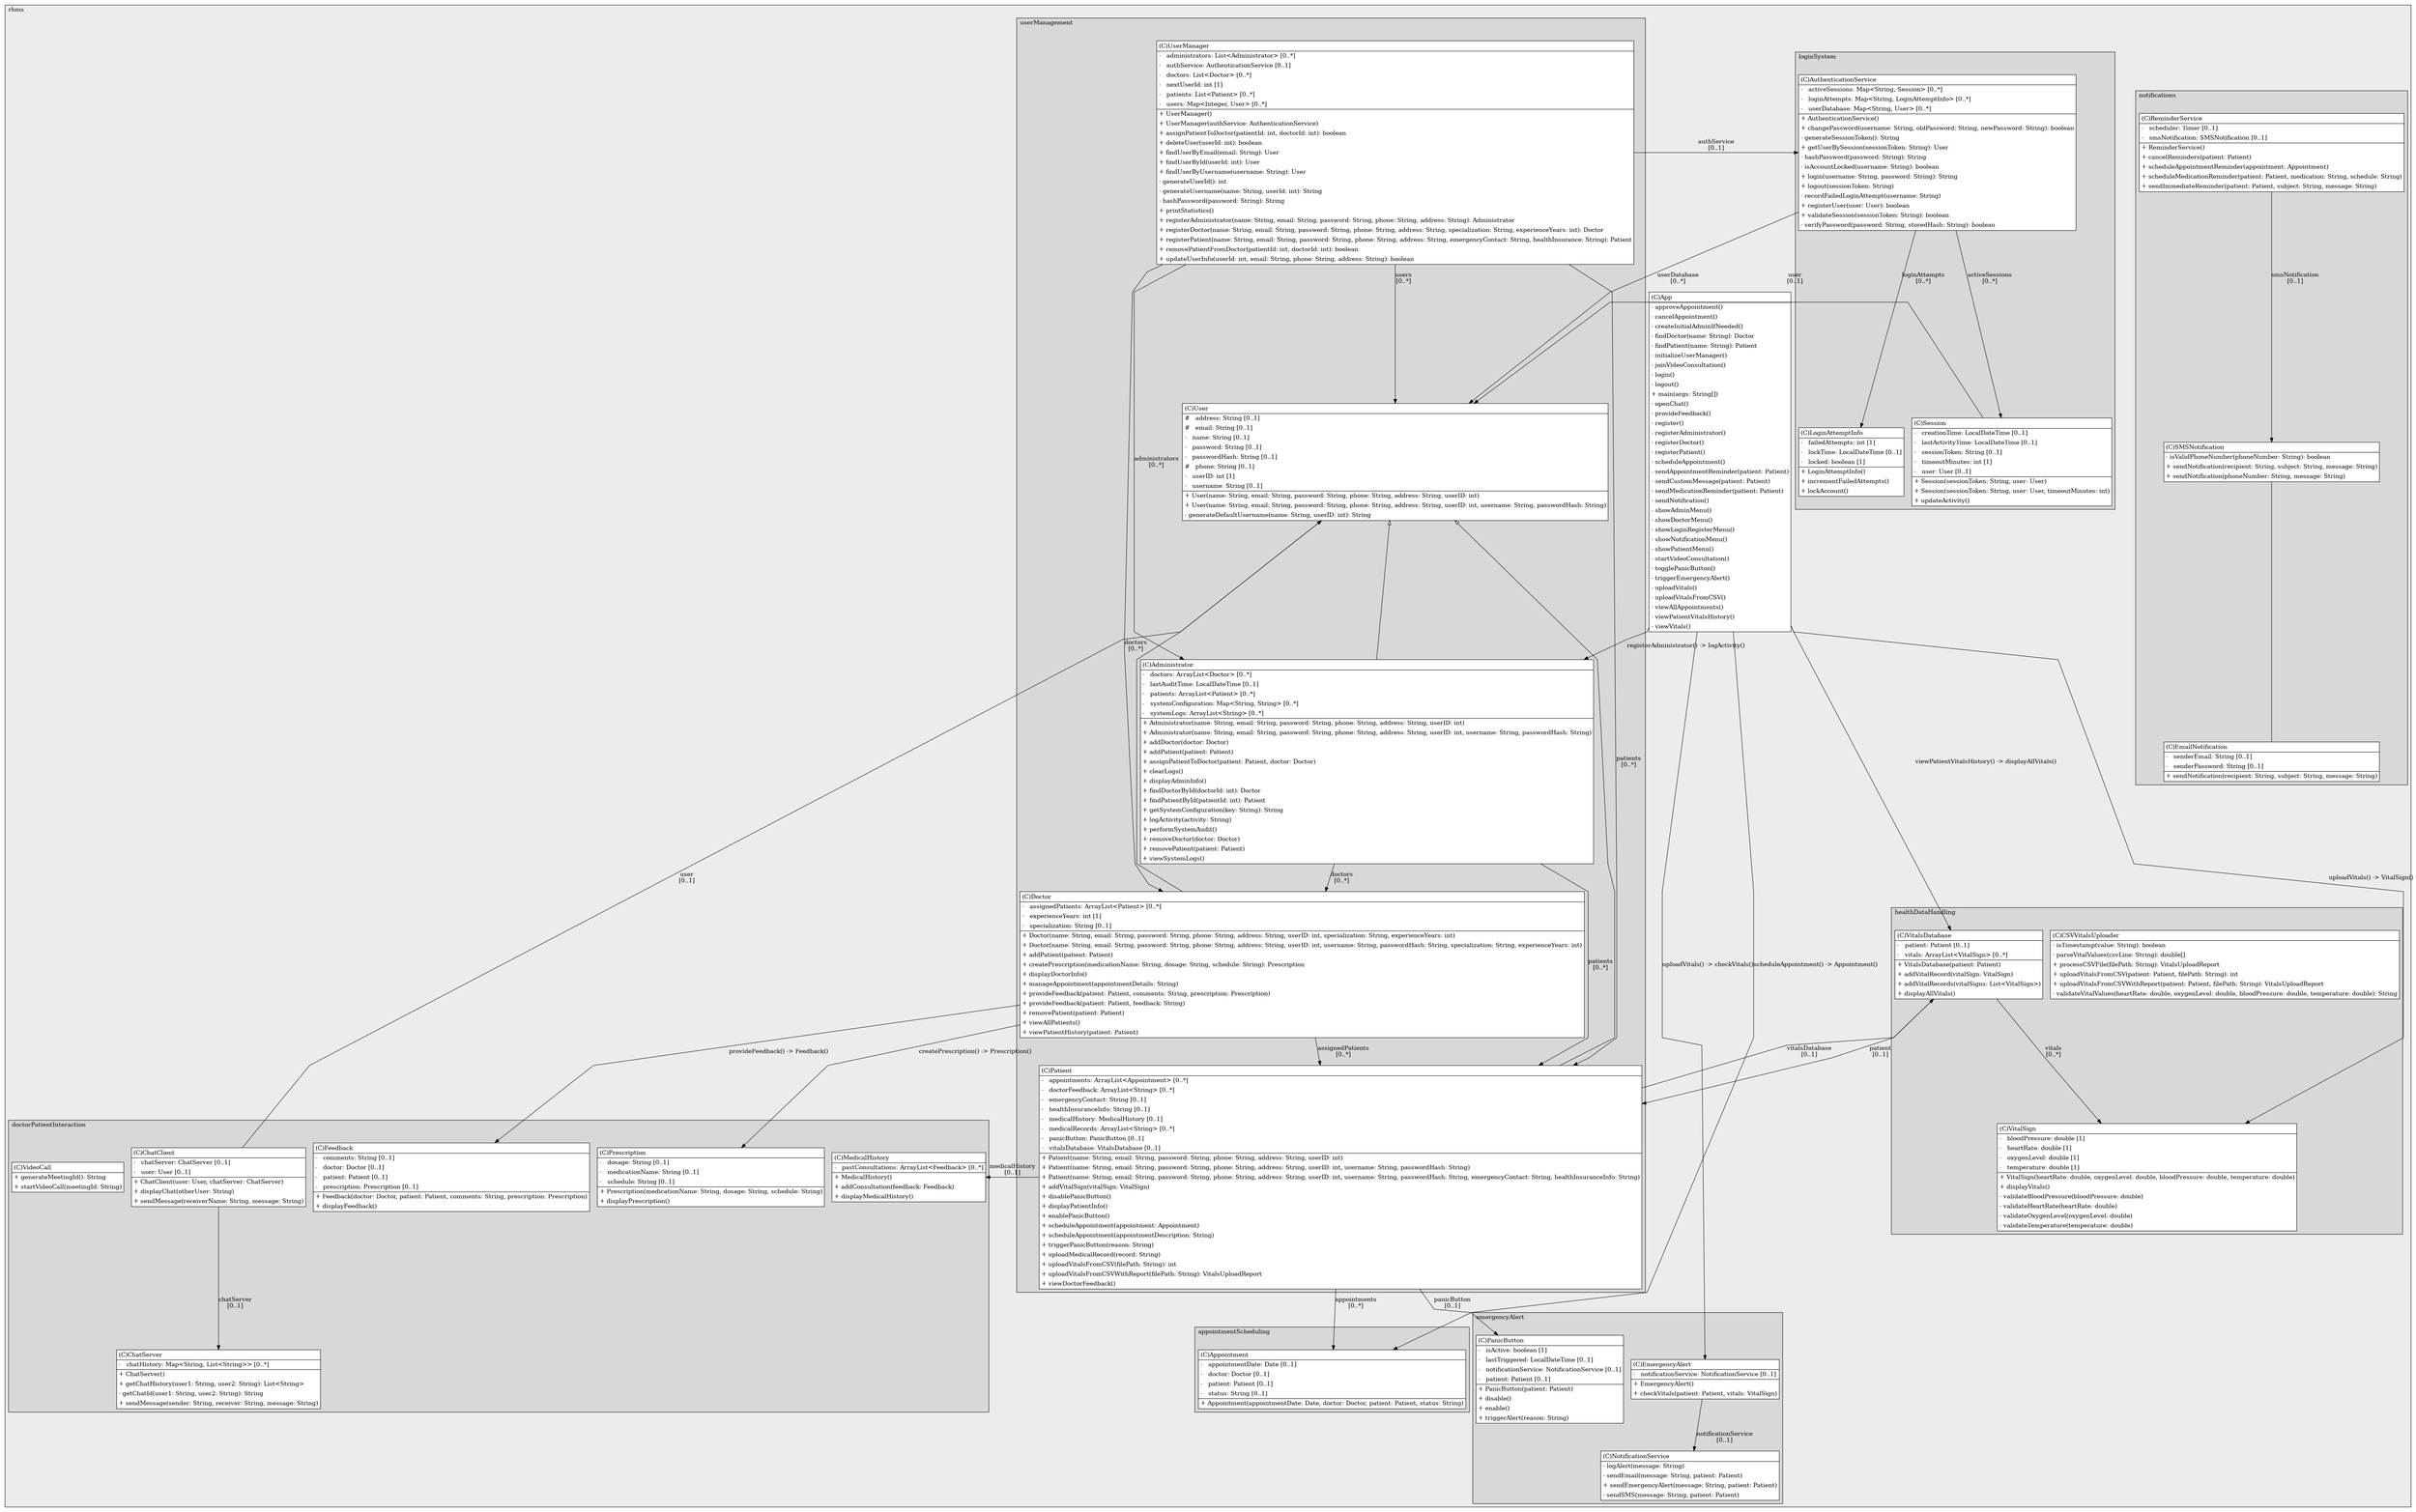 @startuml

/' diagram meta data start
config=StructureConfiguration;
{
  "projectClassification": {
    "searchMode": "OpenProject", // OpenProject, AllProjects
    "includedProjects": "",
    "pathEndKeywords": "*.impl",
    "isClientPath": "",
    "isClientName": "",
    "isTestPath": "",
    "isTestName": "",
    "isMappingPath": "",
    "isMappingName": "",
    "isDataAccessPath": "",
    "isDataAccessName": "",
    "isDataStructurePath": "",
    "isDataStructureName": "",
    "isInterfaceStructuresPath": "",
    "isInterfaceStructuresName": "",
    "isEntryPointPath": "",
    "isEntryPointName": "",
    "treatFinalFieldsAsMandatory": false
  },
  "graphRestriction": {
    "classPackageExcludeFilter": "",
    "classPackageIncludeFilter": "",
    "classNameExcludeFilter": "",
    "classNameIncludeFilter": "",
    "methodNameExcludeFilter": "",
    "methodNameIncludeFilter": "",
    "removeByInheritance": "", // inheritance/annotation based filtering is done in a second step
    "removeByAnnotation": "",
    "removeByClassPackage": "", // cleanup the graph after inheritance/annotation based filtering is done
    "removeByClassName": "",
    "cutMappings": false,
    "cutEnum": true,
    "cutTests": true,
    "cutClient": true,
    "cutDataAccess": false,
    "cutInterfaceStructures": false,
    "cutDataStructures": false,
    "cutGetterAndSetter": true,
    "cutConstructors": false
  },
  "graphTraversal": {
    "forwardDepth": 3,
    "backwardDepth": 3,
    "classPackageExcludeFilter": "",
    "classPackageIncludeFilter": "",
    "classNameExcludeFilter": "",
    "classNameIncludeFilter": "",
    "methodNameExcludeFilter": "",
    "methodNameIncludeFilter": "",
    "hideMappings": false,
    "hideDataStructures": false,
    "hidePrivateMethods": true,
    "hideInterfaceCalls": true, // indirection: implementation -> interface (is hidden) -> implementation
    "onlyShowApplicationEntryPoints": false, // root node is included
    "useMethodCallsForStructureDiagram": "ForwardOnly" // ForwardOnly, BothDirections, No
  },
  "details": {
    "aggregation": "GroupByClass", // ByClass, GroupByClass, None
    "showClassGenericTypes": true,
    "showMethods": true,
    "showMethodParameterNames": true,
    "showMethodParameterTypes": true,
    "showMethodReturnType": true,
    "showPackageLevels": 2,
    "showDetailedClassStructure": true
  },
  "rootClass": "com.rhms.App",
  "extensionCallbackMethod": "" // qualified.class.name#methodName - signature: public static String method(String)
}
diagram meta data end '/



digraph g {
    rankdir="TB"
    splines=polyline
    

'nodes 
subgraph cluster_3499612 { 
   	label=rhms
	labeljust=l
	fillcolor="#ececec"
	style=filled
   
   App660216151[
	label=<<TABLE BORDER="1" CELLBORDER="0" CELLPADDING="4" CELLSPACING="0">
<TR><TD ALIGN="LEFT" >(C)App</TD></TR>
<HR/>
<TR><TD ALIGN="LEFT" >- approveAppointment()</TD></TR>
<TR><TD ALIGN="LEFT" >- cancelAppointment()</TD></TR>
<TR><TD ALIGN="LEFT" >- createInitialAdminIfNeeded()</TD></TR>
<TR><TD ALIGN="LEFT" >- findDoctor(name: String): Doctor</TD></TR>
<TR><TD ALIGN="LEFT" >- findPatient(name: String): Patient</TD></TR>
<TR><TD ALIGN="LEFT" >- initializeUserManager()</TD></TR>
<TR><TD ALIGN="LEFT" >- joinVideoConsultation()</TD></TR>
<TR><TD ALIGN="LEFT" >- login()</TD></TR>
<TR><TD ALIGN="LEFT" >- logout()</TD></TR>
<TR><TD ALIGN="LEFT" >+ main(args: String[])</TD></TR>
<TR><TD ALIGN="LEFT" >- openChat()</TD></TR>
<TR><TD ALIGN="LEFT" >- provideFeedback()</TD></TR>
<TR><TD ALIGN="LEFT" >- register()</TD></TR>
<TR><TD ALIGN="LEFT" >- registerAdministrator()</TD></TR>
<TR><TD ALIGN="LEFT" >- registerDoctor()</TD></TR>
<TR><TD ALIGN="LEFT" >- registerPatient()</TD></TR>
<TR><TD ALIGN="LEFT" >- scheduleAppointment()</TD></TR>
<TR><TD ALIGN="LEFT" >- sendAppointmentReminder(patient: Patient)</TD></TR>
<TR><TD ALIGN="LEFT" >- sendCustomMessage(patient: Patient)</TD></TR>
<TR><TD ALIGN="LEFT" >- sendMedicationReminder(patient: Patient)</TD></TR>
<TR><TD ALIGN="LEFT" >- sendNotification()</TD></TR>
<TR><TD ALIGN="LEFT" >- showAdminMenu()</TD></TR>
<TR><TD ALIGN="LEFT" >- showDoctorMenu()</TD></TR>
<TR><TD ALIGN="LEFT" >- showLoginRegisterMenu()</TD></TR>
<TR><TD ALIGN="LEFT" >- showNotificationMenu()</TD></TR>
<TR><TD ALIGN="LEFT" >- showPatientMenu()</TD></TR>
<TR><TD ALIGN="LEFT" >- startVideoConsultation()</TD></TR>
<TR><TD ALIGN="LEFT" >- togglePanicButton()</TD></TR>
<TR><TD ALIGN="LEFT" >- triggerEmergencyAlert()</TD></TR>
<TR><TD ALIGN="LEFT" >- uploadVitals()</TD></TR>
<TR><TD ALIGN="LEFT" >- uploadVitalsFromCSV()</TD></TR>
<TR><TD ALIGN="LEFT" >- viewAllAppointments()</TD></TR>
<TR><TD ALIGN="LEFT" >- viewPatientVitalsHistory()</TD></TR>
<TR><TD ALIGN="LEFT" >- viewVitals()</TD></TR>
</TABLE>>
	style=filled
	margin=0
	shape=plaintext
	fillcolor="#FFFFFF"
];

subgraph cluster_1196923775 { 
   	label=appointmentScheduling
	labeljust=l
	fillcolor="#d8d8d8"
	style=filled
   
   Appointment1163657970[
	label=<<TABLE BORDER="1" CELLBORDER="0" CELLPADDING="4" CELLSPACING="0">
<TR><TD ALIGN="LEFT" >(C)Appointment</TD></TR>
<HR/>
<TR><TD ALIGN="LEFT" >-   appointmentDate: Date [0..1]</TD></TR>
<TR><TD ALIGN="LEFT" >-   doctor: Doctor [0..1]</TD></TR>
<TR><TD ALIGN="LEFT" >-   patient: Patient [0..1]</TD></TR>
<TR><TD ALIGN="LEFT" >-   status: String [0..1]</TD></TR>
<HR/>
<TR><TD ALIGN="LEFT" >+ Appointment(appointmentDate: Date, doctor: Doctor, patient: Patient, status: String)</TD></TR>
</TABLE>>
	style=filled
	margin=0
	shape=plaintext
	fillcolor="#FFFFFF"
];
} 

subgraph cluster_1246049283 { 
   	label=healthDataHandling
	labeljust=l
	fillcolor="#d8d8d8"
	style=filled
   
   CSVVitalsUploader1042794128[
	label=<<TABLE BORDER="1" CELLBORDER="0" CELLPADDING="4" CELLSPACING="0">
<TR><TD ALIGN="LEFT" >(C)CSVVitalsUploader</TD></TR>
<HR/>
<TR><TD ALIGN="LEFT" >- isTimestamp(value: String): boolean</TD></TR>
<TR><TD ALIGN="LEFT" >- parseVitalValues(csvLine: String): double[]</TD></TR>
<TR><TD ALIGN="LEFT" >+ processCSVFile(filePath: String): VitalsUploadReport</TD></TR>
<TR><TD ALIGN="LEFT" >+ uploadVitalsFromCSV(patient: Patient, filePath: String): int</TD></TR>
<TR><TD ALIGN="LEFT" >+ uploadVitalsFromCSVWithReport(patient: Patient, filePath: String): VitalsUploadReport</TD></TR>
<TR><TD ALIGN="LEFT" >- validateVitalValues(heartRate: double, oxygenLevel: double, bloodPressure: double, temperature: double): String</TD></TR>
</TABLE>>
	style=filled
	margin=0
	shape=plaintext
	fillcolor="#FFFFFF"
];

VitalSign1042794128[
	label=<<TABLE BORDER="1" CELLBORDER="0" CELLPADDING="4" CELLSPACING="0">
<TR><TD ALIGN="LEFT" >(C)VitalSign</TD></TR>
<HR/>
<TR><TD ALIGN="LEFT" >-   bloodPressure: double [1]</TD></TR>
<TR><TD ALIGN="LEFT" >-   heartRate: double [1]</TD></TR>
<TR><TD ALIGN="LEFT" >-   oxygenLevel: double [1]</TD></TR>
<TR><TD ALIGN="LEFT" >-   temperature: double [1]</TD></TR>
<HR/>
<TR><TD ALIGN="LEFT" >+ VitalSign(heartRate: double, oxygenLevel: double, bloodPressure: double, temperature: double)</TD></TR>
<TR><TD ALIGN="LEFT" >+ displayVitals()</TD></TR>
<TR><TD ALIGN="LEFT" >- validateBloodPressure(bloodPressure: double)</TD></TR>
<TR><TD ALIGN="LEFT" >- validateHeartRate(heartRate: double)</TD></TR>
<TR><TD ALIGN="LEFT" >- validateOxygenLevel(oxygenLevel: double)</TD></TR>
<TR><TD ALIGN="LEFT" >- validateTemperature(temperature: double)</TD></TR>
</TABLE>>
	style=filled
	margin=0
	shape=plaintext
	fillcolor="#FFFFFF"
];

VitalsDatabase1042794128[
	label=<<TABLE BORDER="1" CELLBORDER="0" CELLPADDING="4" CELLSPACING="0">
<TR><TD ALIGN="LEFT" >(C)VitalsDatabase</TD></TR>
<HR/>
<TR><TD ALIGN="LEFT" >-   patient: Patient [0..1]</TD></TR>
<TR><TD ALIGN="LEFT" >-   vitals: ArrayList&lt;VitalSign&gt; [0..*]</TD></TR>
<HR/>
<TR><TD ALIGN="LEFT" >+ VitalsDatabase(patient: Patient)</TD></TR>
<TR><TD ALIGN="LEFT" >+ addVitalRecord(vitalSign: VitalSign)</TD></TR>
<TR><TD ALIGN="LEFT" >+ addVitalRecords(vitalSigns: List&lt;VitalSign&gt;)</TD></TR>
<TR><TD ALIGN="LEFT" >+ displayAllVitals()</TD></TR>
</TABLE>>
	style=filled
	margin=0
	shape=plaintext
	fillcolor="#FFFFFF"
];
} 

subgraph cluster_147172323 { 
   	label=emergencyAlert
	labeljust=l
	fillcolor="#d8d8d8"
	style=filled
   
   EmergencyAlert124153808[
	label=<<TABLE BORDER="1" CELLBORDER="0" CELLPADDING="4" CELLSPACING="0">
<TR><TD ALIGN="LEFT" >(C)EmergencyAlert</TD></TR>
<HR/>
<TR><TD ALIGN="LEFT" >-   notificationService: NotificationService [0..1]</TD></TR>
<HR/>
<TR><TD ALIGN="LEFT" >+ EmergencyAlert()</TD></TR>
<TR><TD ALIGN="LEFT" >+ checkVitals(patient: Patient, vitals: VitalSign)</TD></TR>
</TABLE>>
	style=filled
	margin=0
	shape=plaintext
	fillcolor="#FFFFFF"
];

NotificationService124153808[
	label=<<TABLE BORDER="1" CELLBORDER="0" CELLPADDING="4" CELLSPACING="0">
<TR><TD ALIGN="LEFT" >(C)NotificationService</TD></TR>
<HR/>
<TR><TD ALIGN="LEFT" >- logAlert(message: String)</TD></TR>
<TR><TD ALIGN="LEFT" >- sendEmail(message: String, patient: Patient)</TD></TR>
<TR><TD ALIGN="LEFT" >+ sendEmergencyAlert(message: String, patient: Patient)</TD></TR>
<TR><TD ALIGN="LEFT" >- sendSMS(message: String, patient: Patient)</TD></TR>
</TABLE>>
	style=filled
	margin=0
	shape=plaintext
	fillcolor="#FFFFFF"
];

PanicButton124153808[
	label=<<TABLE BORDER="1" CELLBORDER="0" CELLPADDING="4" CELLSPACING="0">
<TR><TD ALIGN="LEFT" >(C)PanicButton</TD></TR>
<HR/>
<TR><TD ALIGN="LEFT" >-   isActive: boolean [1]</TD></TR>
<TR><TD ALIGN="LEFT" >-   lastTriggered: LocalDateTime [0..1]</TD></TR>
<TR><TD ALIGN="LEFT" >-   notificationService: NotificationService [0..1]</TD></TR>
<TR><TD ALIGN="LEFT" >-   patient: Patient [0..1]</TD></TR>
<HR/>
<TR><TD ALIGN="LEFT" >+ PanicButton(patient: Patient)</TD></TR>
<TR><TD ALIGN="LEFT" >+ disable()</TD></TR>
<TR><TD ALIGN="LEFT" >+ enable()</TD></TR>
<TR><TD ALIGN="LEFT" >+ triggerAlert(reason: String)</TD></TR>
</TABLE>>
	style=filled
	margin=0
	shape=plaintext
	fillcolor="#FFFFFF"
];
} 

subgraph cluster_1739201322 { 
   	label=notifications
	labeljust=l
	fillcolor="#d8d8d8"
	style=filled
   
   EmailNotification1461364125[
	label=<<TABLE BORDER="1" CELLBORDER="0" CELLPADDING="4" CELLSPACING="0">
<TR><TD ALIGN="LEFT" >(C)EmailNotification</TD></TR>
<HR/>
<TR><TD ALIGN="LEFT" >-   senderEmail: String [0..1]</TD></TR>
<TR><TD ALIGN="LEFT" >-   senderPassword: String [0..1]</TD></TR>
<HR/>
<TR><TD ALIGN="LEFT" >+ sendNotification(recipient: String, subject: String, message: String)</TD></TR>
</TABLE>>
	style=filled
	margin=0
	shape=plaintext
	fillcolor="#FFFFFF"
];

ReminderService1461364125[
	label=<<TABLE BORDER="1" CELLBORDER="0" CELLPADDING="4" CELLSPACING="0">
<TR><TD ALIGN="LEFT" >(C)ReminderService</TD></TR>
<HR/>
<TR><TD ALIGN="LEFT" >-   scheduler: Timer [0..1]</TD></TR>
<TR><TD ALIGN="LEFT" >-   smsNotification: SMSNotification [0..1]</TD></TR>
<HR/>
<TR><TD ALIGN="LEFT" >+ ReminderService()</TD></TR>
<TR><TD ALIGN="LEFT" >+ cancelReminders(patient: Patient)</TD></TR>
<TR><TD ALIGN="LEFT" >+ scheduleAppointmentReminder(appointment: Appointment)</TD></TR>
<TR><TD ALIGN="LEFT" >+ scheduleMedicationReminder(patient: Patient, medication: String, schedule: String)</TD></TR>
<TR><TD ALIGN="LEFT" >+ sendImmediateReminder(patient: Patient, subject: String, message: String)</TD></TR>
</TABLE>>
	style=filled
	margin=0
	shape=plaintext
	fillcolor="#FFFFFF"
];

SMSNotification1461364125[
	label=<<TABLE BORDER="1" CELLBORDER="0" CELLPADDING="4" CELLSPACING="0">
<TR><TD ALIGN="LEFT" >(C)SMSNotification</TD></TR>
<HR/>
<TR><TD ALIGN="LEFT" >- isValidPhoneNumber(phoneNumber: String): boolean</TD></TR>
<TR><TD ALIGN="LEFT" >+ sendNotification(recipient: String, subject: String, message: String)</TD></TR>
<TR><TD ALIGN="LEFT" >+ sendNotification(phoneNumber: String, message: String)</TD></TR>
</TABLE>>
	style=filled
	margin=0
	shape=plaintext
	fillcolor="#FFFFFF"
];
} 

subgraph cluster_185282970 { 
   	label=loginSystem
	labeljust=l
	fillcolor="#d8d8d8"
	style=filled
   
   AuthenticationService435272909[
	label=<<TABLE BORDER="1" CELLBORDER="0" CELLPADDING="4" CELLSPACING="0">
<TR><TD ALIGN="LEFT" >(C)AuthenticationService</TD></TR>
<HR/>
<TR><TD ALIGN="LEFT" >-   activeSessions: Map&lt;String, Session&gt; [0..*]</TD></TR>
<TR><TD ALIGN="LEFT" >-   loginAttempts: Map&lt;String, LoginAttemptInfo&gt; [0..*]</TD></TR>
<TR><TD ALIGN="LEFT" >-   userDatabase: Map&lt;String, User&gt; [0..*]</TD></TR>
<HR/>
<TR><TD ALIGN="LEFT" >+ AuthenticationService()</TD></TR>
<TR><TD ALIGN="LEFT" >+ changePassword(username: String, oldPassword: String, newPassword: String): boolean</TD></TR>
<TR><TD ALIGN="LEFT" >- generateSessionToken(): String</TD></TR>
<TR><TD ALIGN="LEFT" >+ getUserBySession(sessionToken: String): User</TD></TR>
<TR><TD ALIGN="LEFT" >- hashPassword(password: String): String</TD></TR>
<TR><TD ALIGN="LEFT" >- isAccountLocked(username: String): boolean</TD></TR>
<TR><TD ALIGN="LEFT" >+ login(username: String, password: String): String</TD></TR>
<TR><TD ALIGN="LEFT" >+ logout(sessionToken: String)</TD></TR>
<TR><TD ALIGN="LEFT" >- recordFailedLoginAttempt(username: String)</TD></TR>
<TR><TD ALIGN="LEFT" >+ registerUser(user: User): boolean</TD></TR>
<TR><TD ALIGN="LEFT" >+ validateSession(sessionToken: String): boolean</TD></TR>
<TR><TD ALIGN="LEFT" >- verifyPassword(password: String, storedHash: String): boolean</TD></TR>
</TABLE>>
	style=filled
	margin=0
	shape=plaintext
	fillcolor="#FFFFFF"
];

LoginAttemptInfo2070697854[
	label=<<TABLE BORDER="1" CELLBORDER="0" CELLPADDING="4" CELLSPACING="0">
<TR><TD ALIGN="LEFT" >(C)LoginAttemptInfo</TD></TR>
<HR/>
<TR><TD ALIGN="LEFT" >-   failedAttempts: int [1]</TD></TR>
<TR><TD ALIGN="LEFT" >-   lockTime: LocalDateTime [0..1]</TD></TR>
<TR><TD ALIGN="LEFT" >-   locked: boolean [1]</TD></TR>
<HR/>
<TR><TD ALIGN="LEFT" >+ LoginAttemptInfo()</TD></TR>
<TR><TD ALIGN="LEFT" >+ incrementFailedAttempts()</TD></TR>
<TR><TD ALIGN="LEFT" >+ lockAccount()</TD></TR>
</TABLE>>
	style=filled
	margin=0
	shape=plaintext
	fillcolor="#FFFFFF"
];

Session435272909[
	label=<<TABLE BORDER="1" CELLBORDER="0" CELLPADDING="4" CELLSPACING="0">
<TR><TD ALIGN="LEFT" >(C)Session</TD></TR>
<HR/>
<TR><TD ALIGN="LEFT" >-   creationTime: LocalDateTime [0..1]</TD></TR>
<TR><TD ALIGN="LEFT" >-   lastActivityTime: LocalDateTime [0..1]</TD></TR>
<TR><TD ALIGN="LEFT" >-   sessionToken: String [0..1]</TD></TR>
<TR><TD ALIGN="LEFT" >-   timeoutMinutes: int [1]</TD></TR>
<TR><TD ALIGN="LEFT" >-   user: User [0..1]</TD></TR>
<HR/>
<TR><TD ALIGN="LEFT" >+ Session(sessionToken: String, user: User)</TD></TR>
<TR><TD ALIGN="LEFT" >+ Session(sessionToken: String, user: User, timeoutMinutes: int)</TD></TR>
<TR><TD ALIGN="LEFT" >+ updateActivity()</TD></TR>
</TABLE>>
	style=filled
	margin=0
	shape=plaintext
	fillcolor="#FFFFFF"
];
} 

subgraph cluster_1993615202 { 
   	label=doctorPatientInteraction
	labeljust=l
	fillcolor="#d8d8d8"
	style=filled
   
   ChatClient1185503473[
	label=<<TABLE BORDER="1" CELLBORDER="0" CELLPADDING="4" CELLSPACING="0">
<TR><TD ALIGN="LEFT" >(C)ChatClient</TD></TR>
<HR/>
<TR><TD ALIGN="LEFT" >-   chatServer: ChatServer [0..1]</TD></TR>
<TR><TD ALIGN="LEFT" >-   user: User [0..1]</TD></TR>
<HR/>
<TR><TD ALIGN="LEFT" >+ ChatClient(user: User, chatServer: ChatServer)</TD></TR>
<TR><TD ALIGN="LEFT" >+ displayChat(otherUser: String)</TD></TR>
<TR><TD ALIGN="LEFT" >+ sendMessage(receiverName: String, message: String)</TD></TR>
</TABLE>>
	style=filled
	margin=0
	shape=plaintext
	fillcolor="#FFFFFF"
];

ChatServer1185503473[
	label=<<TABLE BORDER="1" CELLBORDER="0" CELLPADDING="4" CELLSPACING="0">
<TR><TD ALIGN="LEFT" >(C)ChatServer</TD></TR>
<HR/>
<TR><TD ALIGN="LEFT" >-   chatHistory: Map&lt;String, List&lt;String&gt;&gt; [0..*]</TD></TR>
<HR/>
<TR><TD ALIGN="LEFT" >+ ChatServer()</TD></TR>
<TR><TD ALIGN="LEFT" >+ getChatHistory(user1: String, user2: String): List&lt;String&gt;</TD></TR>
<TR><TD ALIGN="LEFT" >- getChatId(user1: String, user2: String): String</TD></TR>
<TR><TD ALIGN="LEFT" >+ sendMessage(sender: String, receiver: String, message: String)</TD></TR>
</TABLE>>
	style=filled
	margin=0
	shape=plaintext
	fillcolor="#FFFFFF"
];

Feedback1185503473[
	label=<<TABLE BORDER="1" CELLBORDER="0" CELLPADDING="4" CELLSPACING="0">
<TR><TD ALIGN="LEFT" >(C)Feedback</TD></TR>
<HR/>
<TR><TD ALIGN="LEFT" >-   comments: String [0..1]</TD></TR>
<TR><TD ALIGN="LEFT" >-   doctor: Doctor [0..1]</TD></TR>
<TR><TD ALIGN="LEFT" >-   patient: Patient [0..1]</TD></TR>
<TR><TD ALIGN="LEFT" >-   prescription: Prescription [0..1]</TD></TR>
<HR/>
<TR><TD ALIGN="LEFT" >+ Feedback(doctor: Doctor, patient: Patient, comments: String, prescription: Prescription)</TD></TR>
<TR><TD ALIGN="LEFT" >+ displayFeedback()</TD></TR>
</TABLE>>
	style=filled
	margin=0
	shape=plaintext
	fillcolor="#FFFFFF"
];

MedicalHistory1185503473[
	label=<<TABLE BORDER="1" CELLBORDER="0" CELLPADDING="4" CELLSPACING="0">
<TR><TD ALIGN="LEFT" >(C)MedicalHistory</TD></TR>
<HR/>
<TR><TD ALIGN="LEFT" >-   pastConsultations: ArrayList&lt;Feedback&gt; [0..*]</TD></TR>
<HR/>
<TR><TD ALIGN="LEFT" >+ MedicalHistory()</TD></TR>
<TR><TD ALIGN="LEFT" >+ addConsultation(feedback: Feedback)</TD></TR>
<TR><TD ALIGN="LEFT" >+ displayMedicalHistory()</TD></TR>
</TABLE>>
	style=filled
	margin=0
	shape=plaintext
	fillcolor="#FFFFFF"
];

Prescription1185503473[
	label=<<TABLE BORDER="1" CELLBORDER="0" CELLPADDING="4" CELLSPACING="0">
<TR><TD ALIGN="LEFT" >(C)Prescription</TD></TR>
<HR/>
<TR><TD ALIGN="LEFT" >-   dosage: String [0..1]</TD></TR>
<TR><TD ALIGN="LEFT" >-   medicationName: String [0..1]</TD></TR>
<TR><TD ALIGN="LEFT" >-   schedule: String [0..1]</TD></TR>
<HR/>
<TR><TD ALIGN="LEFT" >+ Prescription(medicationName: String, dosage: String, schedule: String)</TD></TR>
<TR><TD ALIGN="LEFT" >+ displayPrescription()</TD></TR>
</TABLE>>
	style=filled
	margin=0
	shape=plaintext
	fillcolor="#FFFFFF"
];

VideoCall1185503473[
	label=<<TABLE BORDER="1" CELLBORDER="0" CELLPADDING="4" CELLSPACING="0">
<TR><TD ALIGN="LEFT" >(C)VideoCall</TD></TR>
<HR/>
<TR><TD ALIGN="LEFT" >+ generateMeetingId(): String</TD></TR>
<TR><TD ALIGN="LEFT" >+ startVideoCall(meetingId: String)</TD></TR>
</TABLE>>
	style=filled
	margin=0
	shape=plaintext
	fillcolor="#FFFFFF"
];
} 

subgraph cluster_85584960 { 
   	label=userManagement
	labeljust=l
	fillcolor="#d8d8d8"
	style=filled
   
   Administrator108603475[
	label=<<TABLE BORDER="1" CELLBORDER="0" CELLPADDING="4" CELLSPACING="0">
<TR><TD ALIGN="LEFT" >(C)Administrator</TD></TR>
<HR/>
<TR><TD ALIGN="LEFT" >-   doctors: ArrayList&lt;Doctor&gt; [0..*]</TD></TR>
<TR><TD ALIGN="LEFT" >-   lastAuditTime: LocalDateTime [0..1]</TD></TR>
<TR><TD ALIGN="LEFT" >-   patients: ArrayList&lt;Patient&gt; [0..*]</TD></TR>
<TR><TD ALIGN="LEFT" >-   systemConfiguration: Map&lt;String, String&gt; [0..*]</TD></TR>
<TR><TD ALIGN="LEFT" >-   systemLogs: ArrayList&lt;String&gt; [0..*]</TD></TR>
<HR/>
<TR><TD ALIGN="LEFT" >+ Administrator(name: String, email: String, password: String, phone: String, address: String, userID: int)</TD></TR>
<TR><TD ALIGN="LEFT" >+ Administrator(name: String, email: String, password: String, phone: String, address: String, userID: int, username: String, passwordHash: String)</TD></TR>
<TR><TD ALIGN="LEFT" >+ addDoctor(doctor: Doctor)</TD></TR>
<TR><TD ALIGN="LEFT" >+ addPatient(patient: Patient)</TD></TR>
<TR><TD ALIGN="LEFT" >+ assignPatientToDoctor(patient: Patient, doctor: Doctor)</TD></TR>
<TR><TD ALIGN="LEFT" >+ clearLogs()</TD></TR>
<TR><TD ALIGN="LEFT" >+ displayAdminInfo()</TD></TR>
<TR><TD ALIGN="LEFT" >+ findDoctorById(doctorId: int): Doctor</TD></TR>
<TR><TD ALIGN="LEFT" >+ findPatientById(patientId: int): Patient</TD></TR>
<TR><TD ALIGN="LEFT" >+ getSystemConfiguration(key: String): String</TD></TR>
<TR><TD ALIGN="LEFT" >+ logActivity(activity: String)</TD></TR>
<TR><TD ALIGN="LEFT" >+ performSystemAudit()</TD></TR>
<TR><TD ALIGN="LEFT" >+ removeDoctor(doctor: Doctor)</TD></TR>
<TR><TD ALIGN="LEFT" >+ removePatient(patient: Patient)</TD></TR>
<TR><TD ALIGN="LEFT" >+ viewSystemLogs()</TD></TR>
</TABLE>>
	style=filled
	margin=0
	shape=plaintext
	fillcolor="#FFFFFF"
];

Doctor108603475[
	label=<<TABLE BORDER="1" CELLBORDER="0" CELLPADDING="4" CELLSPACING="0">
<TR><TD ALIGN="LEFT" >(C)Doctor</TD></TR>
<HR/>
<TR><TD ALIGN="LEFT" >-   assignedPatients: ArrayList&lt;Patient&gt; [0..*]</TD></TR>
<TR><TD ALIGN="LEFT" >-   experienceYears: int [1]</TD></TR>
<TR><TD ALIGN="LEFT" >-   specialization: String [0..1]</TD></TR>
<HR/>
<TR><TD ALIGN="LEFT" >+ Doctor(name: String, email: String, password: String, phone: String, address: String, userID: int, specialization: String, experienceYears: int)</TD></TR>
<TR><TD ALIGN="LEFT" >+ Doctor(name: String, email: String, password: String, phone: String, address: String, userID: int, username: String, passwordHash: String, specialization: String, experienceYears: int)</TD></TR>
<TR><TD ALIGN="LEFT" >+ addPatient(patient: Patient)</TD></TR>
<TR><TD ALIGN="LEFT" >+ createPrescription(medicationName: String, dosage: String, schedule: String): Prescription</TD></TR>
<TR><TD ALIGN="LEFT" >+ displayDoctorInfo()</TD></TR>
<TR><TD ALIGN="LEFT" >+ manageAppointment(appointmentDetails: String)</TD></TR>
<TR><TD ALIGN="LEFT" >+ provideFeedback(patient: Patient, comments: String, prescription: Prescription)</TD></TR>
<TR><TD ALIGN="LEFT" >+ provideFeedback(patient: Patient, feedback: String)</TD></TR>
<TR><TD ALIGN="LEFT" >+ removePatient(patient: Patient)</TD></TR>
<TR><TD ALIGN="LEFT" >+ viewAllPatients()</TD></TR>
<TR><TD ALIGN="LEFT" >+ viewPatientHistory(patient: Patient)</TD></TR>
</TABLE>>
	style=filled
	margin=0
	shape=plaintext
	fillcolor="#FFFFFF"
];

Patient108603475[
	label=<<TABLE BORDER="1" CELLBORDER="0" CELLPADDING="4" CELLSPACING="0">
<TR><TD ALIGN="LEFT" >(C)Patient</TD></TR>
<HR/>
<TR><TD ALIGN="LEFT" >-   appointments: ArrayList&lt;Appointment&gt; [0..*]</TD></TR>
<TR><TD ALIGN="LEFT" >-   doctorFeedback: ArrayList&lt;String&gt; [0..*]</TD></TR>
<TR><TD ALIGN="LEFT" >-   emergencyContact: String [0..1]</TD></TR>
<TR><TD ALIGN="LEFT" >-   healthInsuranceInfo: String [0..1]</TD></TR>
<TR><TD ALIGN="LEFT" >-   medicalHistory: MedicalHistory [0..1]</TD></TR>
<TR><TD ALIGN="LEFT" >-   medicalRecords: ArrayList&lt;String&gt; [0..*]</TD></TR>
<TR><TD ALIGN="LEFT" >-   panicButton: PanicButton [0..1]</TD></TR>
<TR><TD ALIGN="LEFT" >-   vitalsDatabase: VitalsDatabase [0..1]</TD></TR>
<HR/>
<TR><TD ALIGN="LEFT" >+ Patient(name: String, email: String, password: String, phone: String, address: String, userID: int)</TD></TR>
<TR><TD ALIGN="LEFT" >+ Patient(name: String, email: String, password: String, phone: String, address: String, userID: int, username: String, passwordHash: String)</TD></TR>
<TR><TD ALIGN="LEFT" >+ Patient(name: String, email: String, password: String, phone: String, address: String, userID: int, username: String, passwordHash: String, emergencyContact: String, healthInsuranceInfo: String)</TD></TR>
<TR><TD ALIGN="LEFT" >+ addVitalSign(vitalSign: VitalSign)</TD></TR>
<TR><TD ALIGN="LEFT" >+ disablePanicButton()</TD></TR>
<TR><TD ALIGN="LEFT" >+ displayPatientInfo()</TD></TR>
<TR><TD ALIGN="LEFT" >+ enablePanicButton()</TD></TR>
<TR><TD ALIGN="LEFT" >+ scheduleAppointment(appointment: Appointment)</TD></TR>
<TR><TD ALIGN="LEFT" >+ scheduleAppointment(appointmentDescription: String)</TD></TR>
<TR><TD ALIGN="LEFT" >+ triggerPanicButton(reason: String)</TD></TR>
<TR><TD ALIGN="LEFT" >+ uploadMedicalRecord(record: String)</TD></TR>
<TR><TD ALIGN="LEFT" >+ uploadVitalsFromCSV(filePath: String): int</TD></TR>
<TR><TD ALIGN="LEFT" >+ uploadVitalsFromCSVWithReport(filePath: String): VitalsUploadReport</TD></TR>
<TR><TD ALIGN="LEFT" >+ viewDoctorFeedback()</TD></TR>
</TABLE>>
	style=filled
	margin=0
	shape=plaintext
	fillcolor="#FFFFFF"
];

User108603475[
	label=<<TABLE BORDER="1" CELLBORDER="0" CELLPADDING="4" CELLSPACING="0">
<TR><TD ALIGN="LEFT" >(C)User</TD></TR>
<HR/>
<TR><TD ALIGN="LEFT" >#   address: String [0..1]</TD></TR>
<TR><TD ALIGN="LEFT" >#   email: String [0..1]</TD></TR>
<TR><TD ALIGN="LEFT" >-   name: String [0..1]</TD></TR>
<TR><TD ALIGN="LEFT" >-   password: String [0..1]</TD></TR>
<TR><TD ALIGN="LEFT" >-   passwordHash: String [0..1]</TD></TR>
<TR><TD ALIGN="LEFT" >#   phone: String [0..1]</TD></TR>
<TR><TD ALIGN="LEFT" >-   userID: int [1]</TD></TR>
<TR><TD ALIGN="LEFT" >-   username: String [0..1]</TD></TR>
<HR/>
<TR><TD ALIGN="LEFT" >+ User(name: String, email: String, password: String, phone: String, address: String, userID: int)</TD></TR>
<TR><TD ALIGN="LEFT" >+ User(name: String, email: String, password: String, phone: String, address: String, userID: int, username: String, passwordHash: String)</TD></TR>
<TR><TD ALIGN="LEFT" >- generateDefaultUsername(name: String, userID: int): String</TD></TR>
</TABLE>>
	style=filled
	margin=0
	shape=plaintext
	fillcolor="#FFFFFF"
];

UserManager108603475[
	label=<<TABLE BORDER="1" CELLBORDER="0" CELLPADDING="4" CELLSPACING="0">
<TR><TD ALIGN="LEFT" >(C)UserManager</TD></TR>
<HR/>
<TR><TD ALIGN="LEFT" >-   administrators: List&lt;Administrator&gt; [0..*]</TD></TR>
<TR><TD ALIGN="LEFT" >-   authService: AuthenticationService [0..1]</TD></TR>
<TR><TD ALIGN="LEFT" >-   doctors: List&lt;Doctor&gt; [0..*]</TD></TR>
<TR><TD ALIGN="LEFT" >-   nextUserId: int [1]</TD></TR>
<TR><TD ALIGN="LEFT" >-   patients: List&lt;Patient&gt; [0..*]</TD></TR>
<TR><TD ALIGN="LEFT" >-   users: Map&lt;Integer, User&gt; [0..*]</TD></TR>
<HR/>
<TR><TD ALIGN="LEFT" >+ UserManager()</TD></TR>
<TR><TD ALIGN="LEFT" >+ UserManager(authService: AuthenticationService)</TD></TR>
<TR><TD ALIGN="LEFT" >+ assignPatientToDoctor(patientId: int, doctorId: int): boolean</TD></TR>
<TR><TD ALIGN="LEFT" >+ deleteUser(userId: int): boolean</TD></TR>
<TR><TD ALIGN="LEFT" >+ findUserByEmail(email: String): User</TD></TR>
<TR><TD ALIGN="LEFT" >+ findUserById(userId: int): User</TD></TR>
<TR><TD ALIGN="LEFT" >+ findUserByUsername(username: String): User</TD></TR>
<TR><TD ALIGN="LEFT" >- generateUserId(): int</TD></TR>
<TR><TD ALIGN="LEFT" >- generateUsername(name: String, userId: int): String</TD></TR>
<TR><TD ALIGN="LEFT" >- hashPassword(password: String): String</TD></TR>
<TR><TD ALIGN="LEFT" >+ printStatistics()</TD></TR>
<TR><TD ALIGN="LEFT" >+ registerAdministrator(name: String, email: String, password: String, phone: String, address: String): Administrator</TD></TR>
<TR><TD ALIGN="LEFT" >+ registerDoctor(name: String, email: String, password: String, phone: String, address: String, specialization: String, experienceYears: int): Doctor</TD></TR>
<TR><TD ALIGN="LEFT" >+ registerPatient(name: String, email: String, password: String, phone: String, address: String, emergencyContact: String, healthInsurance: String): Patient</TD></TR>
<TR><TD ALIGN="LEFT" >+ removePatientFromDoctor(patientId: int, doctorId: int): boolean</TD></TR>
<TR><TD ALIGN="LEFT" >+ updateUserInfo(userId: int, email: String, phone: String, address: String): boolean</TD></TR>
</TABLE>>
	style=filled
	margin=0
	shape=plaintext
	fillcolor="#FFFFFF"
];
} 
} 

'edges    
Administrator108603475 -> Doctor108603475[label="doctors
[0..*]"];
Administrator108603475 -> Patient108603475[label="patients
[0..*]"];
App660216151 -> Administrator108603475[label="registerAdministrator() -> logActivity()"];
App660216151 -> Appointment1163657970[label="scheduleAppointment() -> Appointment()"];
App660216151 -> EmergencyAlert124153808[label="uploadVitals() -> checkVitals()"];
App660216151 -> VitalSign1042794128[label="uploadVitals() -> VitalSign()"];
App660216151 -> VitalsDatabase1042794128[label="viewPatientVitalsHistory() -> displayAllVitals()"];
AuthenticationService435272909 -> LoginAttemptInfo2070697854[label="loginAttempts
[0..*]"];
AuthenticationService435272909 -> Session435272909[label="activeSessions
[0..*]"];
AuthenticationService435272909 -> User108603475[label="userDatabase
[0..*]"];
ChatClient1185503473 -> ChatServer1185503473[label="chatServer
[0..1]"];
ChatClient1185503473 -> User108603475[label="user
[0..1]"];
Doctor108603475 -> Feedback1185503473[label="provideFeedback() -> Feedback()"];
Doctor108603475 -> Patient108603475[label="assignedPatients
[0..*]"];
Doctor108603475 -> Prescription1185503473[label="createPrescription() -> Prescription()"];
EmergencyAlert124153808 -> NotificationService124153808[label="notificationService
[0..1]"];
Patient108603475 -> Appointment1163657970[label="appointments
[0..*]"];
Patient108603475 -> MedicalHistory1185503473[label="medicalHistory
[0..1]"];
Patient108603475 -> PanicButton124153808[label="panicButton
[0..1]"];
Patient108603475 -> VitalsDatabase1042794128[label="vitalsDatabase
[0..1]"];
ReminderService1461364125 -> SMSNotification1461364125[label="smsNotification
[0..1]"];
SMSNotification1461364125 -> EmailNotification1461364125[arrowhead=none];
Session435272909 -> User108603475[label="user
[0..1]"];
User108603475 -> Administrator108603475[arrowhead=none, arrowtail=empty, dir=both];
User108603475 -> Doctor108603475[arrowhead=none, arrowtail=empty, dir=both];
User108603475 -> Patient108603475[arrowhead=none, arrowtail=empty, dir=both];
UserManager108603475 -> Administrator108603475[label="administrators
[0..*]"];
UserManager108603475 -> AuthenticationService435272909[label="authService
[0..1]"];
UserManager108603475 -> Doctor108603475[label="doctors
[0..*]"];
UserManager108603475 -> Patient108603475[label="patients
[0..*]"];
UserManager108603475 -> User108603475[label="users
[0..*]"];
VitalsDatabase1042794128 -> Patient108603475[label="patient
[0..1]"];
VitalsDatabase1042794128 -> VitalSign1042794128[label="vitals
[0..*]"];
    
}
@enduml